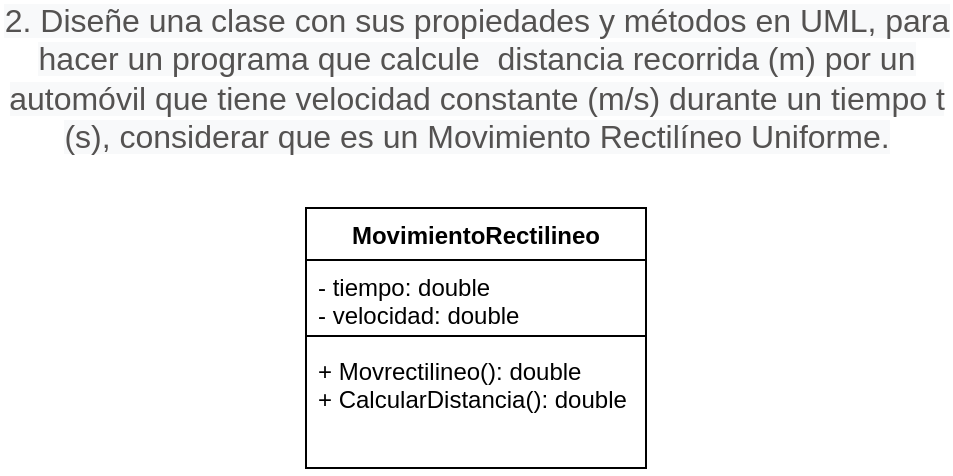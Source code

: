 <mxfile>
    <diagram name="Página-1" id="XZph00mS0nzEKPHnpzN_">
        <mxGraphModel dx="532" dy="169" grid="1" gridSize="10" guides="1" tooltips="1" connect="1" arrows="1" fold="1" page="1" pageScale="1" pageWidth="1920" pageHeight="1200" math="0" shadow="0">
            <root>
                <mxCell id="0"/>
                <mxCell id="1" parent="0"/>
                <mxCell id="UwIWUOufqSVbY0nSD-uo-1" value="&lt;font style=&quot;vertical-align: inherit;&quot;&gt;&lt;font style=&quot;vertical-align: inherit;&quot;&gt;MovimientoRectilineo&lt;/font&gt;&lt;/font&gt;" style="swimlane;fontStyle=1;align=center;verticalAlign=top;childLayout=stackLayout;horizontal=1;startSize=26;horizontalStack=0;resizeParent=1;resizeParentMax=0;resizeLast=0;collapsible=1;marginBottom=0;whiteSpace=wrap;html=1;" parent="1" vertex="1">
                    <mxGeometry x="490" y="200" width="170" height="130" as="geometry"/>
                </mxCell>
                <mxCell id="UwIWUOufqSVbY0nSD-uo-2" value="- tiempo: double&lt;div&gt;- velocidad: double&lt;/div&gt;" style="text;strokeColor=none;fillColor=none;align=left;verticalAlign=top;spacingLeft=4;spacingRight=4;overflow=hidden;rotatable=0;points=[[0,0.5],[1,0.5]];portConstraint=eastwest;whiteSpace=wrap;html=1;" parent="UwIWUOufqSVbY0nSD-uo-1" vertex="1">
                    <mxGeometry y="26" width="170" height="34" as="geometry"/>
                </mxCell>
                <mxCell id="UwIWUOufqSVbY0nSD-uo-3" value="" style="line;strokeWidth=1;fillColor=none;align=left;verticalAlign=middle;spacingTop=-1;spacingLeft=3;spacingRight=3;rotatable=0;labelPosition=right;points=[];portConstraint=eastwest;strokeColor=inherit;" parent="UwIWUOufqSVbY0nSD-uo-1" vertex="1">
                    <mxGeometry y="60" width="170" height="8" as="geometry"/>
                </mxCell>
                <mxCell id="UwIWUOufqSVbY0nSD-uo-4" value="+ Movrectilineo(): double&lt;div&gt;+ CalcularDistancia(): double&lt;/div&gt;" style="text;strokeColor=none;fillColor=none;align=left;verticalAlign=top;spacingLeft=4;spacingRight=4;overflow=hidden;rotatable=0;points=[[0,0.5],[1,0.5]];portConstraint=eastwest;whiteSpace=wrap;html=1;" parent="UwIWUOufqSVbY0nSD-uo-1" vertex="1">
                    <mxGeometry y="68" width="170" height="62" as="geometry"/>
                </mxCell>
                <mxCell id="2" value="&lt;span style=&quot;color: rgb(84, 82, 81); font-family: Montserrat, Arial, Helvetica, sans-serif; font-size: 16px; text-align: left; background-color: rgb(248, 249, 250);&quot;&gt;2. Diseñe una clase con sus propiedades y métodos en UML, para hacer un programa que calcule&amp;nbsp;&lt;/span&gt;&lt;span style=&quot;--tw-border-spacing-x: 0; --tw-border-spacing-y: 0; --tw-translate-x: 0; --tw-translate-y: 0; --tw-rotate: 0; --tw-skew-x: 0; --tw-skew-y: 0; --tw-scale-x: 1; --tw-scale-y: 1; --tw-pan-x: ; --tw-pan-y: ; --tw-pinch-zoom: ; --tw-scroll-snap-strictness: proximity; --tw-gradient-from-position: ; --tw-gradient-via-position: ; --tw-gradient-to-position: ; --tw-ordinal: ; --tw-slashed-zero: ; --tw-numeric-figure: ; --tw-numeric-spacing: ; --tw-numeric-fraction: ; --tw-ring-inset: ; --tw-ring-offset-width: 0px; --tw-ring-offset-color: #fff; --tw-ring-color: rgb(59 130 246 / 0.5); --tw-ring-offset-shadow: 0 0 #0000; --tw-ring-shadow: 0 0 #0000; --tw-shadow: 0 0 #0000; --tw-shadow-colored: 0 0 #0000; --tw-blur: ; --tw-brightness: ; --tw-contrast: ; --tw-grayscale: ; --tw-hue-rotate: ; --tw-invert: ; --tw-saturate: ; --tw-sepia: ; --tw-drop-shadow: ; --tw-backdrop-blur: ; --tw-backdrop-brightness: ; --tw-backdrop-contrast: ; --tw-backdrop-grayscale: ; --tw-backdrop-hue-rotate: ; --tw-backdrop-invert: ; --tw-backdrop-opacity: ; --tw-backdrop-saturate: ; --tw-backdrop-sepia: ; box-sizing: border-box; outline: none; font-family: Montserrat, Arial, Helvetica, sans-serif; color: rgb(84, 82, 81); font-size: 16px; text-align: left; background-color: rgb(248, 249, 250);&quot;&gt;&amp;nbsp;&lt;/span&gt;&lt;span style=&quot;color: rgb(84, 82, 81); font-family: Montserrat, Arial, Helvetica, sans-serif; font-size: 16px; text-align: left; background-color: rgb(248, 249, 250);&quot;&gt;distancia recorrida (m) por un automóvil que tiene velocidad constante (m/s) durante un tiempo t (s), considerar que es un Movimiento Rectilíneo Uniforme.&lt;/span&gt;" style="text;html=1;strokeColor=none;fillColor=none;align=center;verticalAlign=middle;whiteSpace=wrap;rounded=0;" vertex="1" parent="1">
                    <mxGeometry x="337.5" y="120" width="475" height="30" as="geometry"/>
                </mxCell>
            </root>
        </mxGraphModel>
    </diagram>
</mxfile>